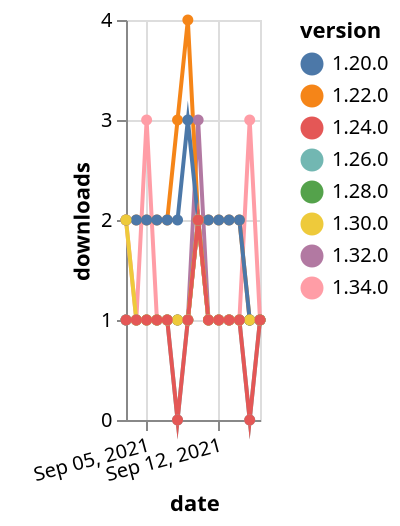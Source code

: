 {"$schema": "https://vega.github.io/schema/vega-lite/v5.json", "description": "A simple bar chart with embedded data.", "data": {"values": [{"date": "2021-09-03", "total": 127, "delta": 2, "version": "1.34.0"}, {"date": "2021-09-04", "total": 128, "delta": 1, "version": "1.34.0"}, {"date": "2021-09-05", "total": 131, "delta": 3, "version": "1.34.0"}, {"date": "2021-09-06", "total": 132, "delta": 1, "version": "1.34.0"}, {"date": "2021-09-07", "total": 133, "delta": 1, "version": "1.34.0"}, {"date": "2021-09-08", "total": 134, "delta": 1, "version": "1.34.0"}, {"date": "2021-09-09", "total": 135, "delta": 1, "version": "1.34.0"}, {"date": "2021-09-10", "total": 137, "delta": 2, "version": "1.34.0"}, {"date": "2021-09-11", "total": 138, "delta": 1, "version": "1.34.0"}, {"date": "2021-09-12", "total": 139, "delta": 1, "version": "1.34.0"}, {"date": "2021-09-13", "total": 140, "delta": 1, "version": "1.34.0"}, {"date": "2021-09-14", "total": 141, "delta": 1, "version": "1.34.0"}, {"date": "2021-09-15", "total": 144, "delta": 3, "version": "1.34.0"}, {"date": "2021-09-16", "total": 145, "delta": 1, "version": "1.34.0"}, {"date": "2021-09-03", "total": 199, "delta": 1, "version": "1.32.0"}, {"date": "2021-09-04", "total": 200, "delta": 1, "version": "1.32.0"}, {"date": "2021-09-05", "total": 201, "delta": 1, "version": "1.32.0"}, {"date": "2021-09-06", "total": 202, "delta": 1, "version": "1.32.0"}, {"date": "2021-09-07", "total": 203, "delta": 1, "version": "1.32.0"}, {"date": "2021-09-08", "total": 204, "delta": 1, "version": "1.32.0"}, {"date": "2021-09-09", "total": 205, "delta": 1, "version": "1.32.0"}, {"date": "2021-09-10", "total": 208, "delta": 3, "version": "1.32.0"}, {"date": "2021-09-11", "total": 209, "delta": 1, "version": "1.32.0"}, {"date": "2021-09-12", "total": 210, "delta": 1, "version": "1.32.0"}, {"date": "2021-09-13", "total": 211, "delta": 1, "version": "1.32.0"}, {"date": "2021-09-14", "total": 212, "delta": 1, "version": "1.32.0"}, {"date": "2021-09-15", "total": 213, "delta": 1, "version": "1.32.0"}, {"date": "2021-09-16", "total": 214, "delta": 1, "version": "1.32.0"}, {"date": "2021-09-03", "total": 2454, "delta": 2, "version": "1.22.0"}, {"date": "2021-09-04", "total": 2456, "delta": 2, "version": "1.22.0"}, {"date": "2021-09-05", "total": 2458, "delta": 2, "version": "1.22.0"}, {"date": "2021-09-06", "total": 2460, "delta": 2, "version": "1.22.0"}, {"date": "2021-09-07", "total": 2462, "delta": 2, "version": "1.22.0"}, {"date": "2021-09-08", "total": 2465, "delta": 3, "version": "1.22.0"}, {"date": "2021-09-09", "total": 2469, "delta": 4, "version": "1.22.0"}, {"date": "2021-09-10", "total": 2471, "delta": 2, "version": "1.22.0"}, {"date": "2021-09-11", "total": 2473, "delta": 2, "version": "1.22.0"}, {"date": "2021-09-12", "total": 2475, "delta": 2, "version": "1.22.0"}, {"date": "2021-09-13", "total": 2477, "delta": 2, "version": "1.22.0"}, {"date": "2021-09-14", "total": 2479, "delta": 2, "version": "1.22.0"}, {"date": "2021-09-15", "total": 2480, "delta": 1, "version": "1.22.0"}, {"date": "2021-09-16", "total": 2481, "delta": 1, "version": "1.22.0"}, {"date": "2021-09-03", "total": 187, "delta": 1, "version": "1.28.0"}, {"date": "2021-09-04", "total": 188, "delta": 1, "version": "1.28.0"}, {"date": "2021-09-05", "total": 189, "delta": 1, "version": "1.28.0"}, {"date": "2021-09-06", "total": 190, "delta": 1, "version": "1.28.0"}, {"date": "2021-09-07", "total": 191, "delta": 1, "version": "1.28.0"}, {"date": "2021-09-08", "total": 192, "delta": 1, "version": "1.28.0"}, {"date": "2021-09-09", "total": 193, "delta": 1, "version": "1.28.0"}, {"date": "2021-09-10", "total": 195, "delta": 2, "version": "1.28.0"}, {"date": "2021-09-11", "total": 196, "delta": 1, "version": "1.28.0"}, {"date": "2021-09-12", "total": 197, "delta": 1, "version": "1.28.0"}, {"date": "2021-09-13", "total": 198, "delta": 1, "version": "1.28.0"}, {"date": "2021-09-14", "total": 199, "delta": 1, "version": "1.28.0"}, {"date": "2021-09-15", "total": 200, "delta": 1, "version": "1.28.0"}, {"date": "2021-09-16", "total": 201, "delta": 1, "version": "1.28.0"}, {"date": "2021-09-03", "total": 195, "delta": 1, "version": "1.26.0"}, {"date": "2021-09-04", "total": 196, "delta": 1, "version": "1.26.0"}, {"date": "2021-09-05", "total": 197, "delta": 1, "version": "1.26.0"}, {"date": "2021-09-06", "total": 198, "delta": 1, "version": "1.26.0"}, {"date": "2021-09-07", "total": 199, "delta": 1, "version": "1.26.0"}, {"date": "2021-09-08", "total": 199, "delta": 0, "version": "1.26.0"}, {"date": "2021-09-09", "total": 200, "delta": 1, "version": "1.26.0"}, {"date": "2021-09-10", "total": 202, "delta": 2, "version": "1.26.0"}, {"date": "2021-09-11", "total": 203, "delta": 1, "version": "1.26.0"}, {"date": "2021-09-12", "total": 204, "delta": 1, "version": "1.26.0"}, {"date": "2021-09-13", "total": 205, "delta": 1, "version": "1.26.0"}, {"date": "2021-09-14", "total": 206, "delta": 1, "version": "1.26.0"}, {"date": "2021-09-15", "total": 206, "delta": 0, "version": "1.26.0"}, {"date": "2021-09-16", "total": 207, "delta": 1, "version": "1.26.0"}, {"date": "2021-09-03", "total": 2290, "delta": 2, "version": "1.20.0"}, {"date": "2021-09-04", "total": 2292, "delta": 2, "version": "1.20.0"}, {"date": "2021-09-05", "total": 2294, "delta": 2, "version": "1.20.0"}, {"date": "2021-09-06", "total": 2296, "delta": 2, "version": "1.20.0"}, {"date": "2021-09-07", "total": 2298, "delta": 2, "version": "1.20.0"}, {"date": "2021-09-08", "total": 2300, "delta": 2, "version": "1.20.0"}, {"date": "2021-09-09", "total": 2303, "delta": 3, "version": "1.20.0"}, {"date": "2021-09-10", "total": 2305, "delta": 2, "version": "1.20.0"}, {"date": "2021-09-11", "total": 2307, "delta": 2, "version": "1.20.0"}, {"date": "2021-09-12", "total": 2309, "delta": 2, "version": "1.20.0"}, {"date": "2021-09-13", "total": 2311, "delta": 2, "version": "1.20.0"}, {"date": "2021-09-14", "total": 2313, "delta": 2, "version": "1.20.0"}, {"date": "2021-09-15", "total": 2314, "delta": 1, "version": "1.20.0"}, {"date": "2021-09-16", "total": 2315, "delta": 1, "version": "1.20.0"}, {"date": "2021-09-03", "total": 170, "delta": 2, "version": "1.30.0"}, {"date": "2021-09-04", "total": 171, "delta": 1, "version": "1.30.0"}, {"date": "2021-09-05", "total": 172, "delta": 1, "version": "1.30.0"}, {"date": "2021-09-06", "total": 173, "delta": 1, "version": "1.30.0"}, {"date": "2021-09-07", "total": 174, "delta": 1, "version": "1.30.0"}, {"date": "2021-09-08", "total": 175, "delta": 1, "version": "1.30.0"}, {"date": "2021-09-09", "total": 176, "delta": 1, "version": "1.30.0"}, {"date": "2021-09-10", "total": 178, "delta": 2, "version": "1.30.0"}, {"date": "2021-09-11", "total": 179, "delta": 1, "version": "1.30.0"}, {"date": "2021-09-12", "total": 180, "delta": 1, "version": "1.30.0"}, {"date": "2021-09-13", "total": 181, "delta": 1, "version": "1.30.0"}, {"date": "2021-09-14", "total": 182, "delta": 1, "version": "1.30.0"}, {"date": "2021-09-15", "total": 183, "delta": 1, "version": "1.30.0"}, {"date": "2021-09-16", "total": 184, "delta": 1, "version": "1.30.0"}, {"date": "2021-09-03", "total": 243, "delta": 1, "version": "1.24.0"}, {"date": "2021-09-04", "total": 244, "delta": 1, "version": "1.24.0"}, {"date": "2021-09-05", "total": 245, "delta": 1, "version": "1.24.0"}, {"date": "2021-09-06", "total": 246, "delta": 1, "version": "1.24.0"}, {"date": "2021-09-07", "total": 247, "delta": 1, "version": "1.24.0"}, {"date": "2021-09-08", "total": 247, "delta": 0, "version": "1.24.0"}, {"date": "2021-09-09", "total": 248, "delta": 1, "version": "1.24.0"}, {"date": "2021-09-10", "total": 250, "delta": 2, "version": "1.24.0"}, {"date": "2021-09-11", "total": 251, "delta": 1, "version": "1.24.0"}, {"date": "2021-09-12", "total": 252, "delta": 1, "version": "1.24.0"}, {"date": "2021-09-13", "total": 253, "delta": 1, "version": "1.24.0"}, {"date": "2021-09-14", "total": 254, "delta": 1, "version": "1.24.0"}, {"date": "2021-09-15", "total": 254, "delta": 0, "version": "1.24.0"}, {"date": "2021-09-16", "total": 255, "delta": 1, "version": "1.24.0"}]}, "width": "container", "mark": {"type": "line", "point": {"filled": true}}, "encoding": {"x": {"field": "date", "type": "temporal", "timeUnit": "yearmonthdate", "title": "date", "axis": {"labelAngle": -15}}, "y": {"field": "delta", "type": "quantitative", "title": "downloads"}, "color": {"field": "version", "type": "nominal"}, "tooltip": {"field": "delta"}}}
